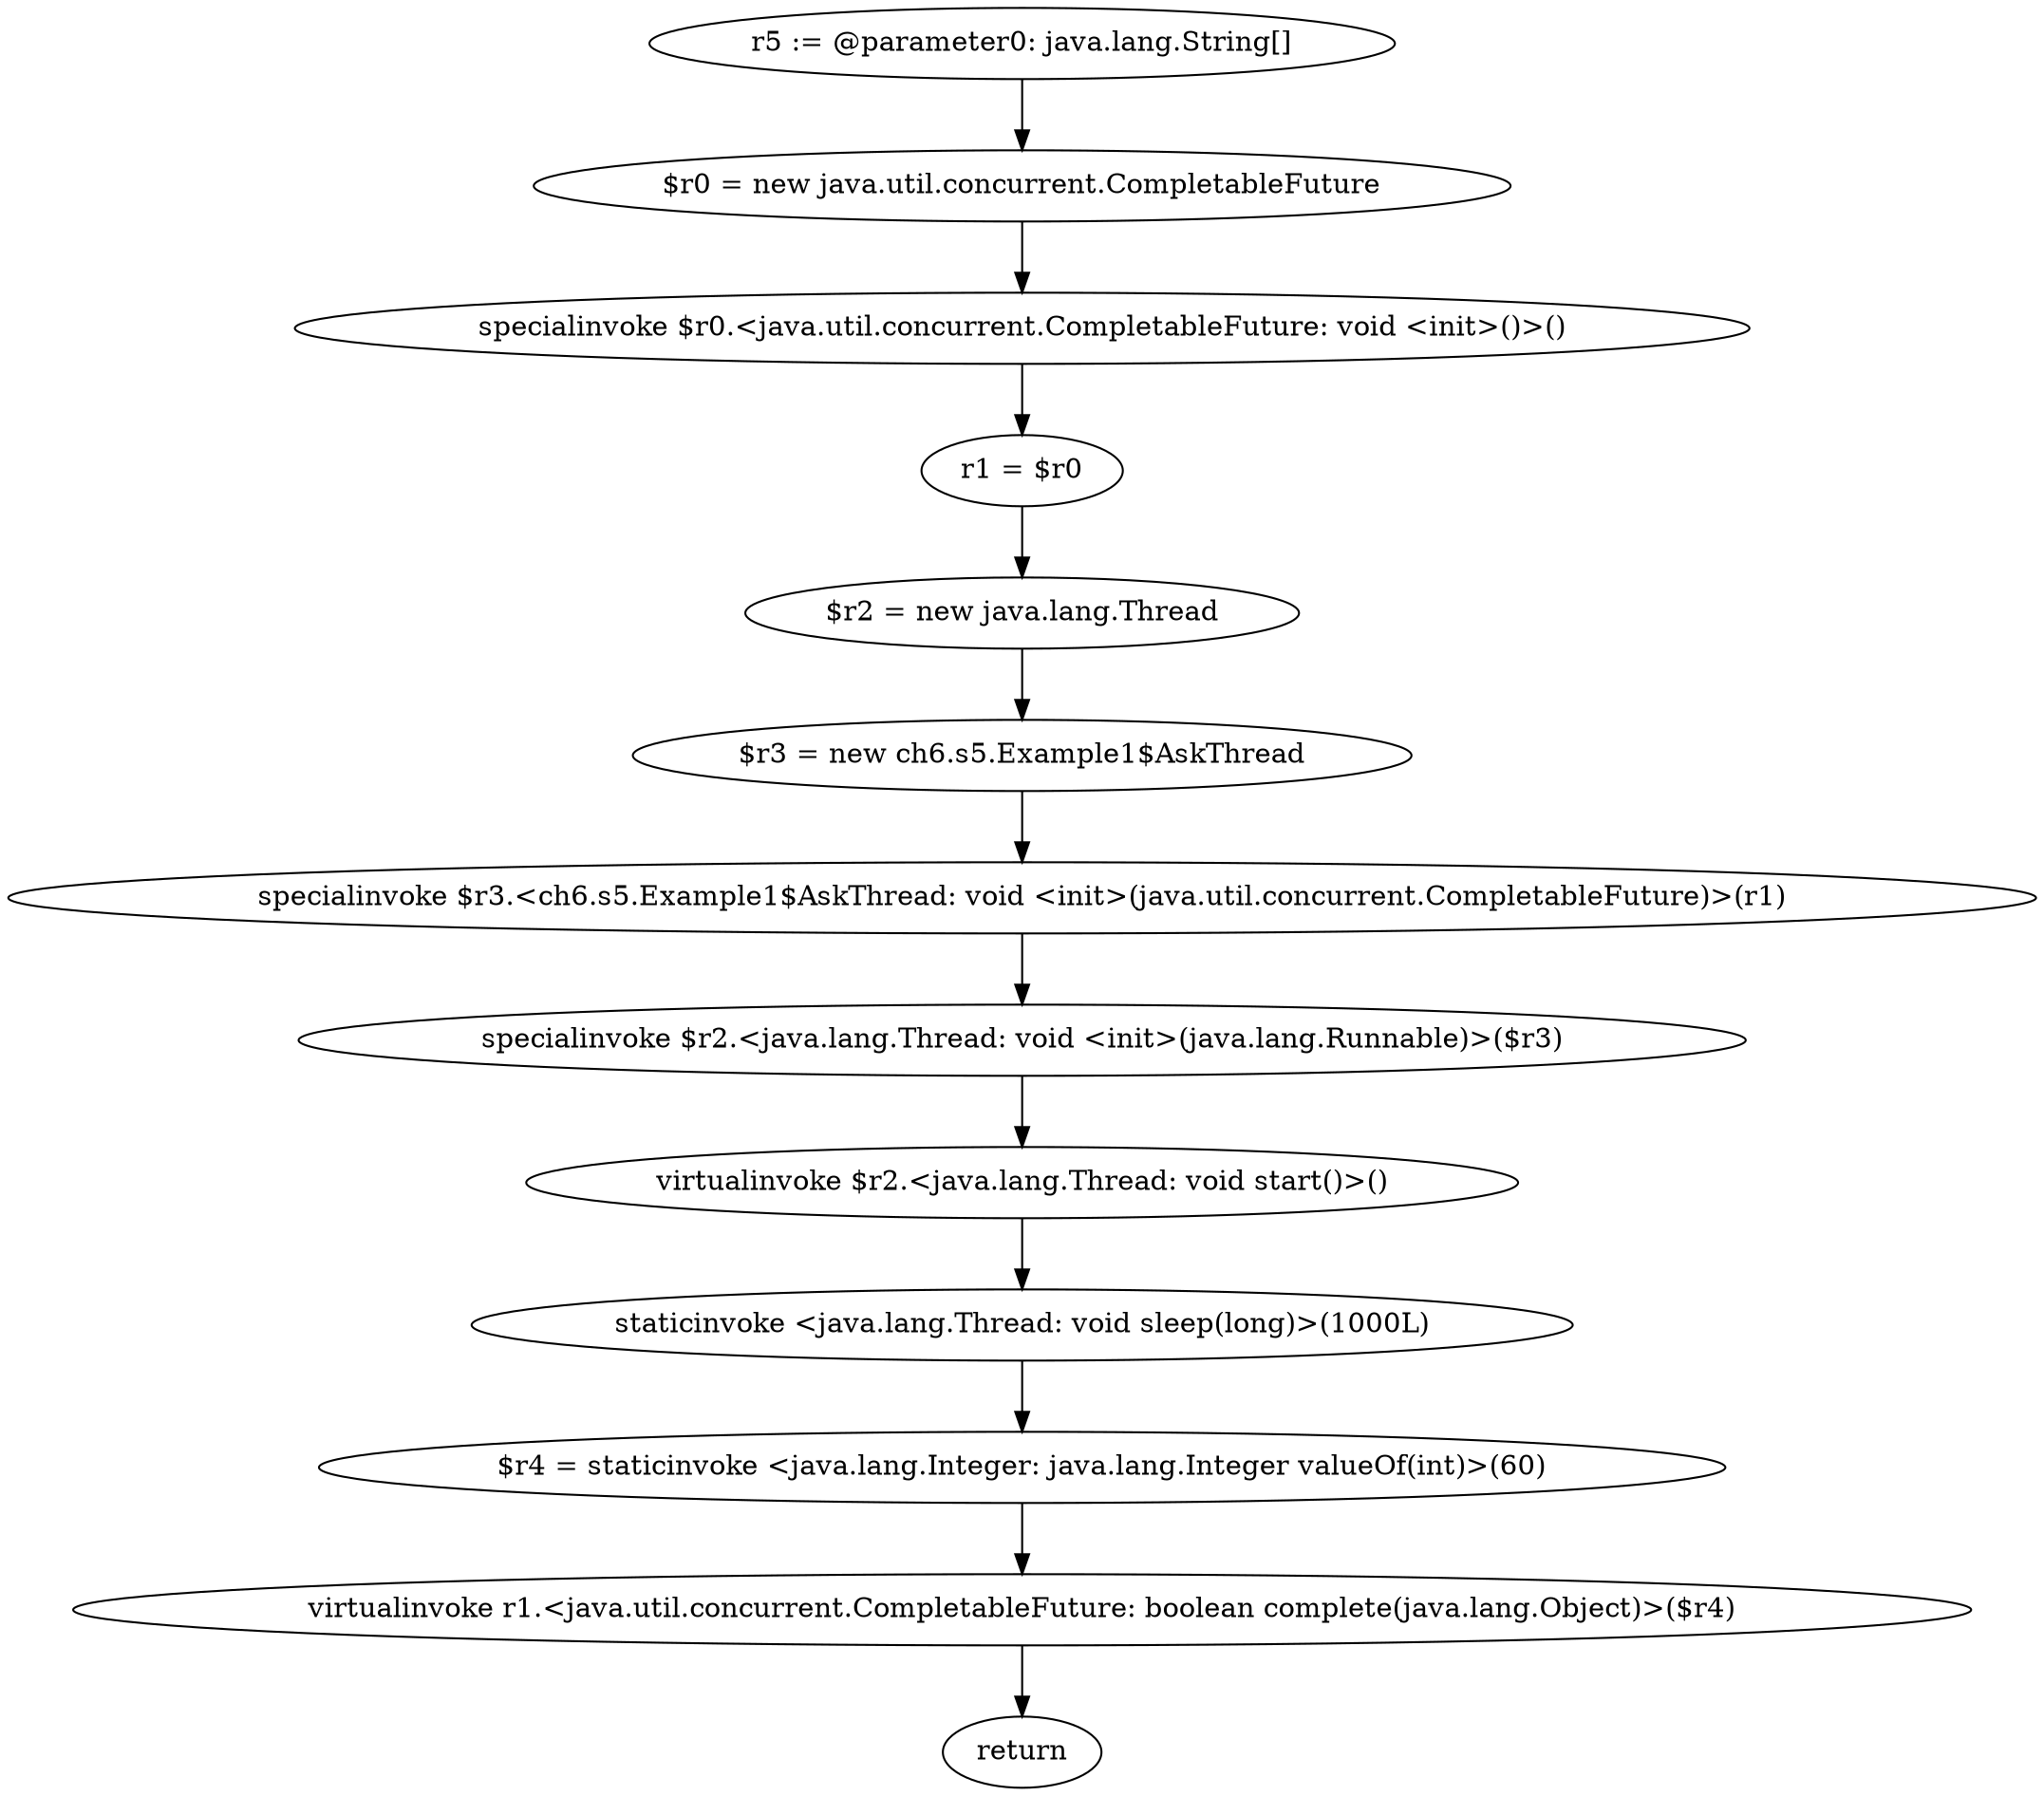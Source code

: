 digraph "unitGraph" {
    "r5 := @parameter0: java.lang.String[]"
    "$r0 = new java.util.concurrent.CompletableFuture"
    "specialinvoke $r0.<java.util.concurrent.CompletableFuture: void <init>()>()"
    "r1 = $r0"
    "$r2 = new java.lang.Thread"
    "$r3 = new ch6.s5.Example1$AskThread"
    "specialinvoke $r3.<ch6.s5.Example1$AskThread: void <init>(java.util.concurrent.CompletableFuture)>(r1)"
    "specialinvoke $r2.<java.lang.Thread: void <init>(java.lang.Runnable)>($r3)"
    "virtualinvoke $r2.<java.lang.Thread: void start()>()"
    "staticinvoke <java.lang.Thread: void sleep(long)>(1000L)"
    "$r4 = staticinvoke <java.lang.Integer: java.lang.Integer valueOf(int)>(60)"
    "virtualinvoke r1.<java.util.concurrent.CompletableFuture: boolean complete(java.lang.Object)>($r4)"
    "return"
    "r5 := @parameter0: java.lang.String[]"->"$r0 = new java.util.concurrent.CompletableFuture";
    "$r0 = new java.util.concurrent.CompletableFuture"->"specialinvoke $r0.<java.util.concurrent.CompletableFuture: void <init>()>()";
    "specialinvoke $r0.<java.util.concurrent.CompletableFuture: void <init>()>()"->"r1 = $r0";
    "r1 = $r0"->"$r2 = new java.lang.Thread";
    "$r2 = new java.lang.Thread"->"$r3 = new ch6.s5.Example1$AskThread";
    "$r3 = new ch6.s5.Example1$AskThread"->"specialinvoke $r3.<ch6.s5.Example1$AskThread: void <init>(java.util.concurrent.CompletableFuture)>(r1)";
    "specialinvoke $r3.<ch6.s5.Example1$AskThread: void <init>(java.util.concurrent.CompletableFuture)>(r1)"->"specialinvoke $r2.<java.lang.Thread: void <init>(java.lang.Runnable)>($r3)";
    "specialinvoke $r2.<java.lang.Thread: void <init>(java.lang.Runnable)>($r3)"->"virtualinvoke $r2.<java.lang.Thread: void start()>()";
    "virtualinvoke $r2.<java.lang.Thread: void start()>()"->"staticinvoke <java.lang.Thread: void sleep(long)>(1000L)";
    "staticinvoke <java.lang.Thread: void sleep(long)>(1000L)"->"$r4 = staticinvoke <java.lang.Integer: java.lang.Integer valueOf(int)>(60)";
    "$r4 = staticinvoke <java.lang.Integer: java.lang.Integer valueOf(int)>(60)"->"virtualinvoke r1.<java.util.concurrent.CompletableFuture: boolean complete(java.lang.Object)>($r4)";
    "virtualinvoke r1.<java.util.concurrent.CompletableFuture: boolean complete(java.lang.Object)>($r4)"->"return";
}
